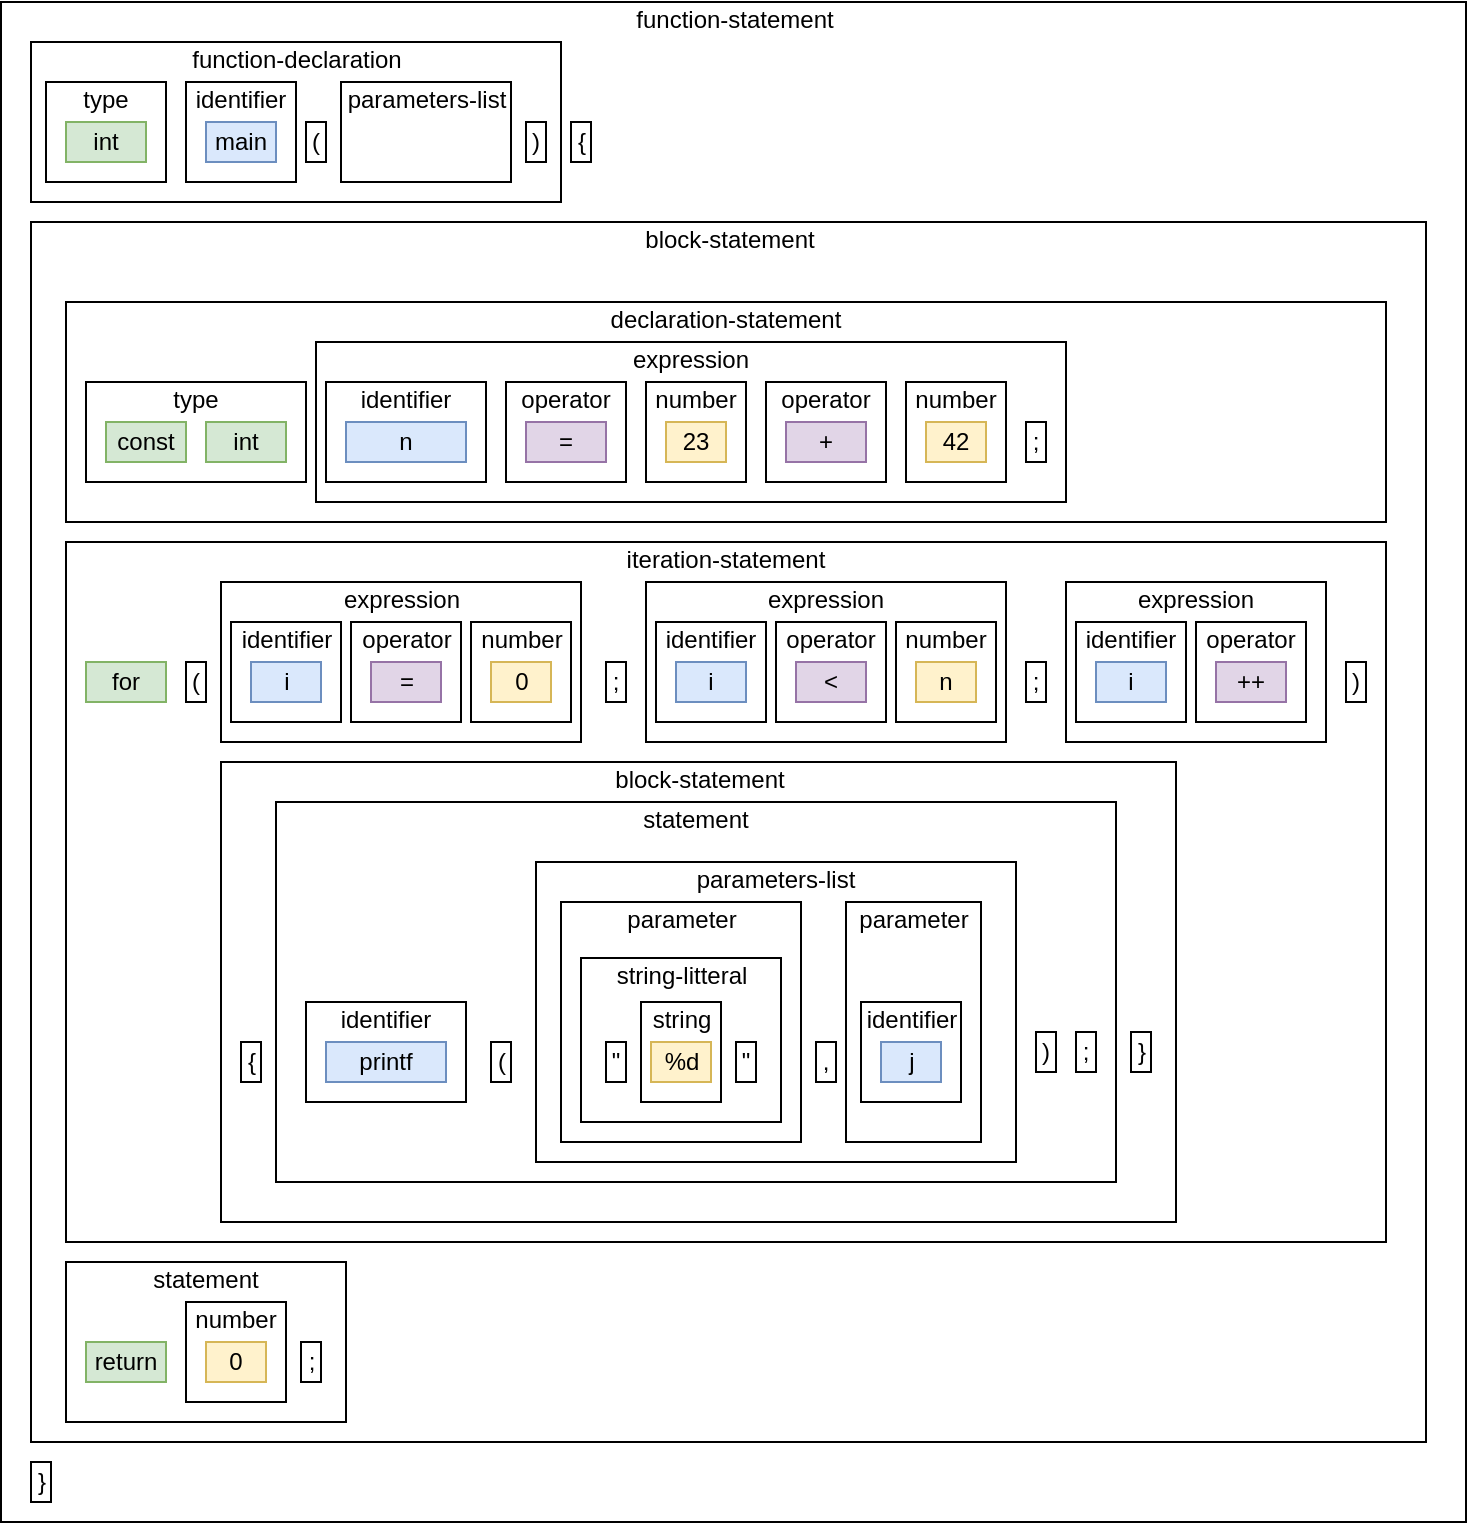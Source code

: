 <mxfile version="22.0.3" type="device">
  <diagram name="Page-1" id="oC_vKdF35f0Wkd4ZTCb7">
    <mxGraphModel dx="1275" dy="1509" grid="1" gridSize="10" guides="1" tooltips="1" connect="1" arrows="1" fold="1" page="1" pageScale="1" pageWidth="500" pageHeight="420" math="0" shadow="0">
      <root>
        <mxCell id="0" />
        <mxCell id="1" parent="0" />
        <mxCell id="ydAQ1urp5yznKoa1_box-87" value="function-statement" style="rounded=0;whiteSpace=wrap;html=1;verticalAlign=top;spacing=-3;" vertex="1" parent="1">
          <mxGeometry x="57.5" y="-140" width="732.5" height="760" as="geometry" />
        </mxCell>
        <mxCell id="ydAQ1urp5yznKoa1_box-84" value="block-statement" style="rounded=0;whiteSpace=wrap;html=1;verticalAlign=top;spacing=-3;" vertex="1" parent="1">
          <mxGeometry x="72.5" y="-30" width="697.5" height="610" as="geometry" />
        </mxCell>
        <mxCell id="ydAQ1urp5yznKoa1_box-83" value="function-declaration" style="rounded=0;whiteSpace=wrap;html=1;verticalAlign=top;spacing=-3;" vertex="1" parent="1">
          <mxGeometry x="72.5" y="-120" width="265" height="80" as="geometry" />
        </mxCell>
        <mxCell id="ydAQ1urp5yznKoa1_box-74" value="statement" style="rounded=0;whiteSpace=wrap;html=1;verticalAlign=top;spacing=-3;" vertex="1" parent="1">
          <mxGeometry x="90" y="490" width="140" height="80" as="geometry" />
        </mxCell>
        <mxCell id="ydAQ1urp5yznKoa1_box-69" value="declaration-statement" style="rounded=0;whiteSpace=wrap;html=1;verticalAlign=top;spacing=-3;" vertex="1" parent="1">
          <mxGeometry x="90" y="10" width="660" height="110" as="geometry" />
        </mxCell>
        <mxCell id="ydAQ1urp5yznKoa1_box-19" value="iteration-statement" style="rounded=0;whiteSpace=wrap;html=1;verticalAlign=top;spacing=-3;" vertex="1" parent="1">
          <mxGeometry x="90" y="130" width="660" height="350" as="geometry" />
        </mxCell>
        <mxCell id="ydAQ1urp5yznKoa1_box-47" value="block-statement" style="rounded=0;whiteSpace=wrap;html=1;verticalAlign=top;spacing=-3;" vertex="1" parent="1">
          <mxGeometry x="167.5" y="240" width="477.5" height="230" as="geometry" />
        </mxCell>
        <mxCell id="ydAQ1urp5yznKoa1_box-67" value="statement" style="rounded=0;whiteSpace=wrap;html=1;verticalAlign=top;spacing=-3;" vertex="1" parent="1">
          <mxGeometry x="195" y="260" width="420" height="190" as="geometry" />
        </mxCell>
        <mxCell id="ydAQ1urp5yznKoa1_box-54" value="parameters-list" style="rounded=0;whiteSpace=wrap;html=1;verticalAlign=top;spacing=-3;" vertex="1" parent="1">
          <mxGeometry x="325" y="290" width="240" height="150" as="geometry" />
        </mxCell>
        <mxCell id="ydAQ1urp5yznKoa1_box-66" value="parameter" style="rounded=0;whiteSpace=wrap;html=1;verticalAlign=top;spacing=-3;" vertex="1" parent="1">
          <mxGeometry x="480" y="310" width="67.5" height="120" as="geometry" />
        </mxCell>
        <mxCell id="ydAQ1urp5yznKoa1_box-55" value="parameter" style="rounded=0;whiteSpace=wrap;html=1;verticalAlign=top;spacing=-3;" vertex="1" parent="1">
          <mxGeometry x="337.5" y="310" width="120" height="120" as="geometry" />
        </mxCell>
        <mxCell id="ydAQ1urp5yznKoa1_box-58" value="string-litteral" style="rounded=0;whiteSpace=wrap;html=1;verticalAlign=top;spacing=-3;" vertex="1" parent="1">
          <mxGeometry x="347.5" y="338" width="100" height="82" as="geometry" />
        </mxCell>
        <mxCell id="ydAQ1urp5yznKoa1_box-62" value="string" style="rounded=0;whiteSpace=wrap;html=1;verticalAlign=top;spacing=-3;" vertex="1" parent="1">
          <mxGeometry x="377.5" y="360" width="40" height="50" as="geometry" />
        </mxCell>
        <mxCell id="ydAQ1urp5yznKoa1_box-18" value="expression" style="rounded=0;whiteSpace=wrap;html=1;verticalAlign=top;spacing=-3;" vertex="1" parent="1">
          <mxGeometry x="215" y="30" width="375" height="80" as="geometry" />
        </mxCell>
        <mxCell id="ydAQ1urp5yznKoa1_box-10" value="number" style="rounded=0;whiteSpace=wrap;html=1;verticalAlign=top;spacing=-3;" vertex="1" parent="1">
          <mxGeometry x="380" y="50" width="50" height="50" as="geometry" />
        </mxCell>
        <mxCell id="ydAQ1urp5yznKoa1_box-5" value="identifier" style="rounded=0;whiteSpace=wrap;html=1;verticalAlign=top;spacing=-3;" vertex="1" parent="1">
          <mxGeometry x="220" y="50" width="80" height="50" as="geometry" />
        </mxCell>
        <mxCell id="ydAQ1urp5yznKoa1_box-3" value="type" style="rounded=0;whiteSpace=wrap;html=1;verticalAlign=top;spacing=-3;" vertex="1" parent="1">
          <mxGeometry x="100" y="50" width="110" height="50" as="geometry" />
        </mxCell>
        <mxCell id="ydAQ1urp5yznKoa1_box-1" value="const" style="rounded=0;whiteSpace=wrap;html=1;fillColor=#d5e8d4;strokeColor=#82b366;" vertex="1" parent="1">
          <mxGeometry x="110" y="70" width="40" height="20" as="geometry" />
        </mxCell>
        <mxCell id="ydAQ1urp5yznKoa1_box-2" value="int" style="rounded=0;whiteSpace=wrap;html=1;fillColor=#d5e8d4;strokeColor=#82b366;" vertex="1" parent="1">
          <mxGeometry x="160" y="70" width="40" height="20" as="geometry" />
        </mxCell>
        <mxCell id="ydAQ1urp5yznKoa1_box-4" value="n" style="rounded=0;whiteSpace=wrap;html=1;fillColor=#dae8fc;strokeColor=#6c8ebf;" vertex="1" parent="1">
          <mxGeometry x="230" y="70" width="60" height="20" as="geometry" />
        </mxCell>
        <mxCell id="ydAQ1urp5yznKoa1_box-7" value="23" style="rounded=0;whiteSpace=wrap;html=1;fillColor=#fff2cc;strokeColor=#d6b656;" vertex="1" parent="1">
          <mxGeometry x="390" y="70" width="30" height="20" as="geometry" />
        </mxCell>
        <mxCell id="ydAQ1urp5yznKoa1_box-11" value="operator" style="rounded=0;whiteSpace=wrap;html=1;verticalAlign=top;spacing=-3;" vertex="1" parent="1">
          <mxGeometry x="310" y="50" width="60" height="50" as="geometry" />
        </mxCell>
        <mxCell id="ydAQ1urp5yznKoa1_box-12" value="=" style="rounded=0;whiteSpace=wrap;html=1;fillColor=#e1d5e7;strokeColor=#9673a6;" vertex="1" parent="1">
          <mxGeometry x="320" y="70" width="40" height="20" as="geometry" />
        </mxCell>
        <mxCell id="ydAQ1urp5yznKoa1_box-13" value="number" style="rounded=0;whiteSpace=wrap;html=1;verticalAlign=top;spacing=-3;" vertex="1" parent="1">
          <mxGeometry x="510" y="50" width="50" height="50" as="geometry" />
        </mxCell>
        <mxCell id="ydAQ1urp5yznKoa1_box-14" value="42" style="rounded=0;whiteSpace=wrap;html=1;fillColor=#fff2cc;strokeColor=#d6b656;" vertex="1" parent="1">
          <mxGeometry x="520" y="70" width="30" height="20" as="geometry" />
        </mxCell>
        <mxCell id="ydAQ1urp5yznKoa1_box-15" value="operator" style="rounded=0;whiteSpace=wrap;html=1;verticalAlign=top;spacing=-3;" vertex="1" parent="1">
          <mxGeometry x="440" y="50" width="60" height="50" as="geometry" />
        </mxCell>
        <mxCell id="ydAQ1urp5yznKoa1_box-16" value="+" style="rounded=0;whiteSpace=wrap;html=1;fillColor=#e1d5e7;strokeColor=#9673a6;" vertex="1" parent="1">
          <mxGeometry x="450" y="70" width="40" height="20" as="geometry" />
        </mxCell>
        <mxCell id="ydAQ1urp5yznKoa1_box-17" value=";" style="rounded=0;whiteSpace=wrap;html=1;" vertex="1" parent="1">
          <mxGeometry x="570" y="70" width="10" height="20" as="geometry" />
        </mxCell>
        <mxCell id="ydAQ1urp5yznKoa1_box-20" value="for" style="rounded=0;whiteSpace=wrap;html=1;fillColor=#d5e8d4;strokeColor=#82b366;" vertex="1" parent="1">
          <mxGeometry x="100" y="190" width="40" height="20" as="geometry" />
        </mxCell>
        <mxCell id="ydAQ1urp5yznKoa1_box-21" value="(" style="rounded=0;whiteSpace=wrap;html=1;" vertex="1" parent="1">
          <mxGeometry x="150" y="190" width="10" height="20" as="geometry" />
        </mxCell>
        <mxCell id="ydAQ1urp5yznKoa1_box-22" value="expression" style="rounded=0;whiteSpace=wrap;html=1;verticalAlign=top;spacing=-3;" vertex="1" parent="1">
          <mxGeometry x="167.5" y="150" width="180" height="80" as="geometry" />
        </mxCell>
        <mxCell id="ydAQ1urp5yznKoa1_box-23" value=";" style="rounded=0;whiteSpace=wrap;html=1;" vertex="1" parent="1">
          <mxGeometry x="360" y="190" width="10" height="20" as="geometry" />
        </mxCell>
        <mxCell id="ydAQ1urp5yznKoa1_box-24" value="number" style="rounded=0;whiteSpace=wrap;html=1;verticalAlign=top;spacing=-3;" vertex="1" parent="1">
          <mxGeometry x="292.5" y="170" width="50" height="50" as="geometry" />
        </mxCell>
        <mxCell id="ydAQ1urp5yznKoa1_box-25" value="identifier" style="rounded=0;whiteSpace=wrap;html=1;verticalAlign=top;spacing=-3;" vertex="1" parent="1">
          <mxGeometry x="172.5" y="170" width="55" height="50" as="geometry" />
        </mxCell>
        <mxCell id="ydAQ1urp5yznKoa1_box-26" value="i" style="rounded=0;whiteSpace=wrap;html=1;fillColor=#dae8fc;strokeColor=#6c8ebf;" vertex="1" parent="1">
          <mxGeometry x="182.5" y="190" width="35" height="20" as="geometry" />
        </mxCell>
        <mxCell id="ydAQ1urp5yznKoa1_box-27" value="0" style="rounded=0;whiteSpace=wrap;html=1;fillColor=#fff2cc;strokeColor=#d6b656;" vertex="1" parent="1">
          <mxGeometry x="302.5" y="190" width="30" height="20" as="geometry" />
        </mxCell>
        <mxCell id="ydAQ1urp5yznKoa1_box-28" value="operator" style="rounded=0;whiteSpace=wrap;html=1;verticalAlign=top;spacing=-3;" vertex="1" parent="1">
          <mxGeometry x="232.5" y="170" width="55" height="50" as="geometry" />
        </mxCell>
        <mxCell id="ydAQ1urp5yznKoa1_box-29" value="=" style="rounded=0;whiteSpace=wrap;html=1;fillColor=#e1d5e7;strokeColor=#9673a6;" vertex="1" parent="1">
          <mxGeometry x="242.5" y="190" width="35" height="20" as="geometry" />
        </mxCell>
        <mxCell id="ydAQ1urp5yznKoa1_box-30" value="expression" style="rounded=0;whiteSpace=wrap;html=1;verticalAlign=top;spacing=-3;" vertex="1" parent="1">
          <mxGeometry x="380" y="150" width="180" height="80" as="geometry" />
        </mxCell>
        <mxCell id="ydAQ1urp5yznKoa1_box-31" value="number" style="rounded=0;whiteSpace=wrap;html=1;verticalAlign=top;spacing=-3;" vertex="1" parent="1">
          <mxGeometry x="505" y="170" width="50" height="50" as="geometry" />
        </mxCell>
        <mxCell id="ydAQ1urp5yznKoa1_box-32" value="identifier" style="rounded=0;whiteSpace=wrap;html=1;verticalAlign=top;spacing=-3;" vertex="1" parent="1">
          <mxGeometry x="385" y="170" width="55" height="50" as="geometry" />
        </mxCell>
        <mxCell id="ydAQ1urp5yznKoa1_box-33" value="i" style="rounded=0;whiteSpace=wrap;html=1;fillColor=#dae8fc;strokeColor=#6c8ebf;" vertex="1" parent="1">
          <mxGeometry x="395" y="190" width="35" height="20" as="geometry" />
        </mxCell>
        <mxCell id="ydAQ1urp5yznKoa1_box-34" value="n" style="rounded=0;whiteSpace=wrap;html=1;fillColor=#fff2cc;strokeColor=#d6b656;" vertex="1" parent="1">
          <mxGeometry x="515" y="190" width="30" height="20" as="geometry" />
        </mxCell>
        <mxCell id="ydAQ1urp5yznKoa1_box-35" value="operator" style="rounded=0;whiteSpace=wrap;html=1;verticalAlign=top;spacing=-3;" vertex="1" parent="1">
          <mxGeometry x="445" y="170" width="55" height="50" as="geometry" />
        </mxCell>
        <mxCell id="ydAQ1urp5yznKoa1_box-36" value="&amp;lt;" style="rounded=0;whiteSpace=wrap;html=1;fillColor=#e1d5e7;strokeColor=#9673a6;" vertex="1" parent="1">
          <mxGeometry x="455" y="190" width="35" height="20" as="geometry" />
        </mxCell>
        <mxCell id="ydAQ1urp5yznKoa1_box-37" value=";" style="rounded=0;whiteSpace=wrap;html=1;" vertex="1" parent="1">
          <mxGeometry x="570" y="190" width="10" height="20" as="geometry" />
        </mxCell>
        <mxCell id="ydAQ1urp5yznKoa1_box-39" value="expression" style="rounded=0;whiteSpace=wrap;html=1;verticalAlign=top;spacing=-3;" vertex="1" parent="1">
          <mxGeometry x="590" y="150" width="130" height="80" as="geometry" />
        </mxCell>
        <mxCell id="ydAQ1urp5yznKoa1_box-41" value="identifier" style="rounded=0;whiteSpace=wrap;html=1;verticalAlign=top;spacing=-3;" vertex="1" parent="1">
          <mxGeometry x="595" y="170" width="55" height="50" as="geometry" />
        </mxCell>
        <mxCell id="ydAQ1urp5yznKoa1_box-42" value="i" style="rounded=0;whiteSpace=wrap;html=1;fillColor=#dae8fc;strokeColor=#6c8ebf;" vertex="1" parent="1">
          <mxGeometry x="605" y="190" width="35" height="20" as="geometry" />
        </mxCell>
        <mxCell id="ydAQ1urp5yznKoa1_box-44" value="operator" style="rounded=0;whiteSpace=wrap;html=1;verticalAlign=top;spacing=-3;" vertex="1" parent="1">
          <mxGeometry x="655" y="170" width="55" height="50" as="geometry" />
        </mxCell>
        <mxCell id="ydAQ1urp5yznKoa1_box-45" value="++" style="rounded=0;whiteSpace=wrap;html=1;fillColor=#e1d5e7;strokeColor=#9673a6;" vertex="1" parent="1">
          <mxGeometry x="665" y="190" width="35" height="20" as="geometry" />
        </mxCell>
        <mxCell id="ydAQ1urp5yznKoa1_box-46" value=")" style="rounded=0;whiteSpace=wrap;html=1;" vertex="1" parent="1">
          <mxGeometry x="730" y="190" width="10" height="20" as="geometry" />
        </mxCell>
        <mxCell id="ydAQ1urp5yznKoa1_box-48" value="{" style="rounded=0;whiteSpace=wrap;html=1;" vertex="1" parent="1">
          <mxGeometry x="177.5" y="380" width="10" height="20" as="geometry" />
        </mxCell>
        <mxCell id="ydAQ1urp5yznKoa1_box-49" value="identifier" style="rounded=0;whiteSpace=wrap;html=1;verticalAlign=top;spacing=-3;" vertex="1" parent="1">
          <mxGeometry x="210" y="360" width="80" height="50" as="geometry" />
        </mxCell>
        <mxCell id="ydAQ1urp5yznKoa1_box-50" value="printf" style="rounded=0;whiteSpace=wrap;html=1;fillColor=#dae8fc;strokeColor=#6c8ebf;" vertex="1" parent="1">
          <mxGeometry x="220" y="380" width="60" height="20" as="geometry" />
        </mxCell>
        <mxCell id="ydAQ1urp5yznKoa1_box-51" value="(" style="rounded=0;whiteSpace=wrap;html=1;" vertex="1" parent="1">
          <mxGeometry x="302.5" y="380" width="10" height="20" as="geometry" />
        </mxCell>
        <mxCell id="ydAQ1urp5yznKoa1_box-52" value=")" style="rounded=0;whiteSpace=wrap;html=1;" vertex="1" parent="1">
          <mxGeometry x="575" y="375" width="10" height="20" as="geometry" />
        </mxCell>
        <mxCell id="ydAQ1urp5yznKoa1_box-53" value=";" style="rounded=0;whiteSpace=wrap;html=1;" vertex="1" parent="1">
          <mxGeometry x="595" y="375" width="10" height="20" as="geometry" />
        </mxCell>
        <mxCell id="ydAQ1urp5yznKoa1_box-59" value="%d" style="rounded=0;whiteSpace=wrap;html=1;fillColor=#fff2cc;strokeColor=#d6b656;" vertex="1" parent="1">
          <mxGeometry x="382.5" y="380" width="30" height="20" as="geometry" />
        </mxCell>
        <mxCell id="ydAQ1urp5yznKoa1_box-60" value="&quot;" style="rounded=0;whiteSpace=wrap;html=1;" vertex="1" parent="1">
          <mxGeometry x="360" y="380" width="10" height="20" as="geometry" />
        </mxCell>
        <mxCell id="ydAQ1urp5yznKoa1_box-61" value="&quot;" style="rounded=0;whiteSpace=wrap;html=1;" vertex="1" parent="1">
          <mxGeometry x="425" y="380" width="10" height="20" as="geometry" />
        </mxCell>
        <mxCell id="ydAQ1urp5yznKoa1_box-63" value="," style="rounded=0;whiteSpace=wrap;html=1;" vertex="1" parent="1">
          <mxGeometry x="465" y="380" width="10" height="20" as="geometry" />
        </mxCell>
        <mxCell id="ydAQ1urp5yznKoa1_box-64" value="identifier" style="rounded=0;whiteSpace=wrap;html=1;verticalAlign=top;spacing=-3;" vertex="1" parent="1">
          <mxGeometry x="487.5" y="360" width="50" height="50" as="geometry" />
        </mxCell>
        <mxCell id="ydAQ1urp5yznKoa1_box-65" value="j" style="rounded=0;whiteSpace=wrap;html=1;fillColor=#dae8fc;strokeColor=#6c8ebf;" vertex="1" parent="1">
          <mxGeometry x="497.5" y="380" width="30" height="20" as="geometry" />
        </mxCell>
        <mxCell id="ydAQ1urp5yznKoa1_box-68" value="}" style="rounded=0;whiteSpace=wrap;html=1;" vertex="1" parent="1">
          <mxGeometry x="622.5" y="375" width="10" height="20" as="geometry" />
        </mxCell>
        <mxCell id="ydAQ1urp5yznKoa1_box-70" value="return" style="rounded=0;whiteSpace=wrap;html=1;fillColor=#d5e8d4;strokeColor=#82b366;" vertex="1" parent="1">
          <mxGeometry x="100" y="530" width="40" height="20" as="geometry" />
        </mxCell>
        <mxCell id="ydAQ1urp5yznKoa1_box-71" value="number" style="rounded=0;whiteSpace=wrap;html=1;verticalAlign=top;spacing=-3;" vertex="1" parent="1">
          <mxGeometry x="150" y="510" width="50" height="50" as="geometry" />
        </mxCell>
        <mxCell id="ydAQ1urp5yznKoa1_box-72" value="0" style="rounded=0;whiteSpace=wrap;html=1;fillColor=#fff2cc;strokeColor=#d6b656;" vertex="1" parent="1">
          <mxGeometry x="160" y="530" width="30" height="20" as="geometry" />
        </mxCell>
        <mxCell id="ydAQ1urp5yznKoa1_box-73" value=";" style="rounded=0;whiteSpace=wrap;html=1;" vertex="1" parent="1">
          <mxGeometry x="207.5" y="530" width="10" height="20" as="geometry" />
        </mxCell>
        <mxCell id="ydAQ1urp5yznKoa1_box-76" value="type" style="rounded=0;whiteSpace=wrap;html=1;verticalAlign=top;spacing=-3;" vertex="1" parent="1">
          <mxGeometry x="80" y="-100" width="60" height="50" as="geometry" />
        </mxCell>
        <mxCell id="ydAQ1urp5yznKoa1_box-77" value="int" style="rounded=0;whiteSpace=wrap;html=1;fillColor=#d5e8d4;strokeColor=#82b366;" vertex="1" parent="1">
          <mxGeometry x="90" y="-80" width="40" height="20" as="geometry" />
        </mxCell>
        <mxCell id="ydAQ1urp5yznKoa1_box-78" value="identifier" style="rounded=0;whiteSpace=wrap;html=1;verticalAlign=top;spacing=-3;" vertex="1" parent="1">
          <mxGeometry x="150" y="-100" width="55" height="50" as="geometry" />
        </mxCell>
        <mxCell id="ydAQ1urp5yznKoa1_box-79" value="main" style="rounded=0;whiteSpace=wrap;html=1;fillColor=#dae8fc;strokeColor=#6c8ebf;" vertex="1" parent="1">
          <mxGeometry x="160" y="-80" width="35" height="20" as="geometry" />
        </mxCell>
        <mxCell id="ydAQ1urp5yznKoa1_box-80" value="parameters-list" style="rounded=0;whiteSpace=wrap;html=1;verticalAlign=top;spacing=-3;" vertex="1" parent="1">
          <mxGeometry x="227.5" y="-100" width="85" height="50" as="geometry" />
        </mxCell>
        <mxCell id="ydAQ1urp5yznKoa1_box-81" value="(" style="rounded=0;whiteSpace=wrap;html=1;" vertex="1" parent="1">
          <mxGeometry x="210" y="-80" width="10" height="20" as="geometry" />
        </mxCell>
        <mxCell id="ydAQ1urp5yznKoa1_box-82" value=")" style="rounded=0;whiteSpace=wrap;html=1;" vertex="1" parent="1">
          <mxGeometry x="320" y="-80" width="10" height="20" as="geometry" />
        </mxCell>
        <mxCell id="ydAQ1urp5yznKoa1_box-85" value="{" style="rounded=0;whiteSpace=wrap;html=1;" vertex="1" parent="1">
          <mxGeometry x="342.5" y="-80" width="10" height="20" as="geometry" />
        </mxCell>
        <mxCell id="ydAQ1urp5yznKoa1_box-86" value="}" style="rounded=0;whiteSpace=wrap;html=1;" vertex="1" parent="1">
          <mxGeometry x="72.5" y="590" width="10" height="20" as="geometry" />
        </mxCell>
      </root>
    </mxGraphModel>
  </diagram>
</mxfile>
